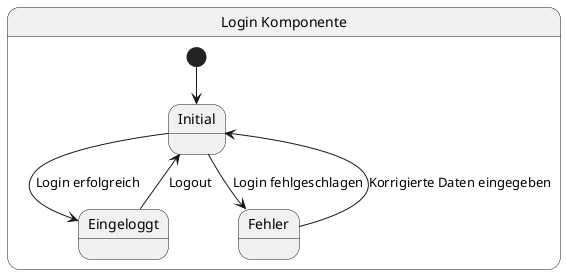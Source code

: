 @startuml
state "Login Komponente" as Login {
  state "Initial" as Initial
  state "Eingeloggt" as LoggedIn
  state "Fehler" as Error

  [*] --> Initial
  Initial --> LoggedIn : Login erfolgreich
  Initial --> Error : Login fehlgeschlagen
  LoggedIn --> Initial : Logout
  Error --> Initial : Korrigierte Daten eingegeben
}

@enduml